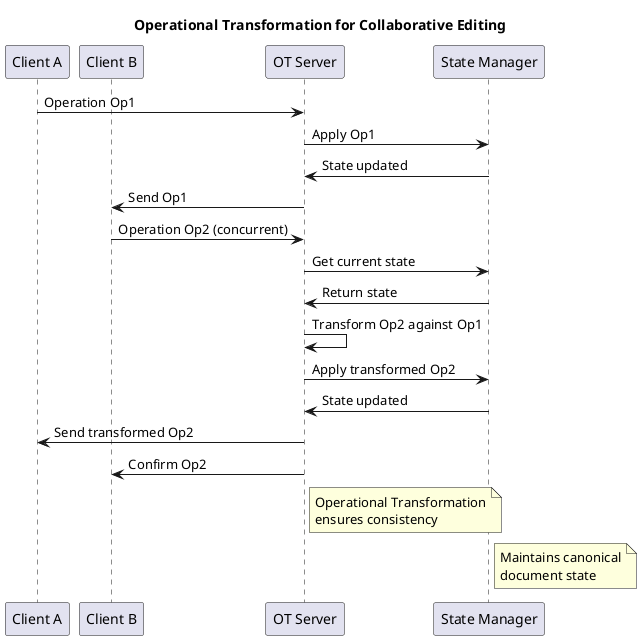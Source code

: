 @startuml
title Operational Transformation for Collaborative Editing

participant "Client A" as ClientA
participant "Client B" as ClientB
participant "OT Server" as OTServer
participant "State Manager" as StateManager

ClientA -> OTServer: Operation Op1
OTServer -> StateManager: Apply Op1
StateManager -> OTServer: State updated
OTServer -> ClientB: Send Op1

ClientB -> OTServer: Operation Op2 (concurrent)
OTServer -> StateManager: Get current state
StateManager -> OTServer: Return state
OTServer -> OTServer: Transform Op2 against Op1
OTServer -> StateManager: Apply transformed Op2
StateManager -> OTServer: State updated
OTServer -> ClientA: Send transformed Op2
OTServer -> ClientB: Confirm Op2

note right of OTServer : Operational Transformation\nensures consistency
note right of StateManager : Maintains canonical\ndocument state

@enduml